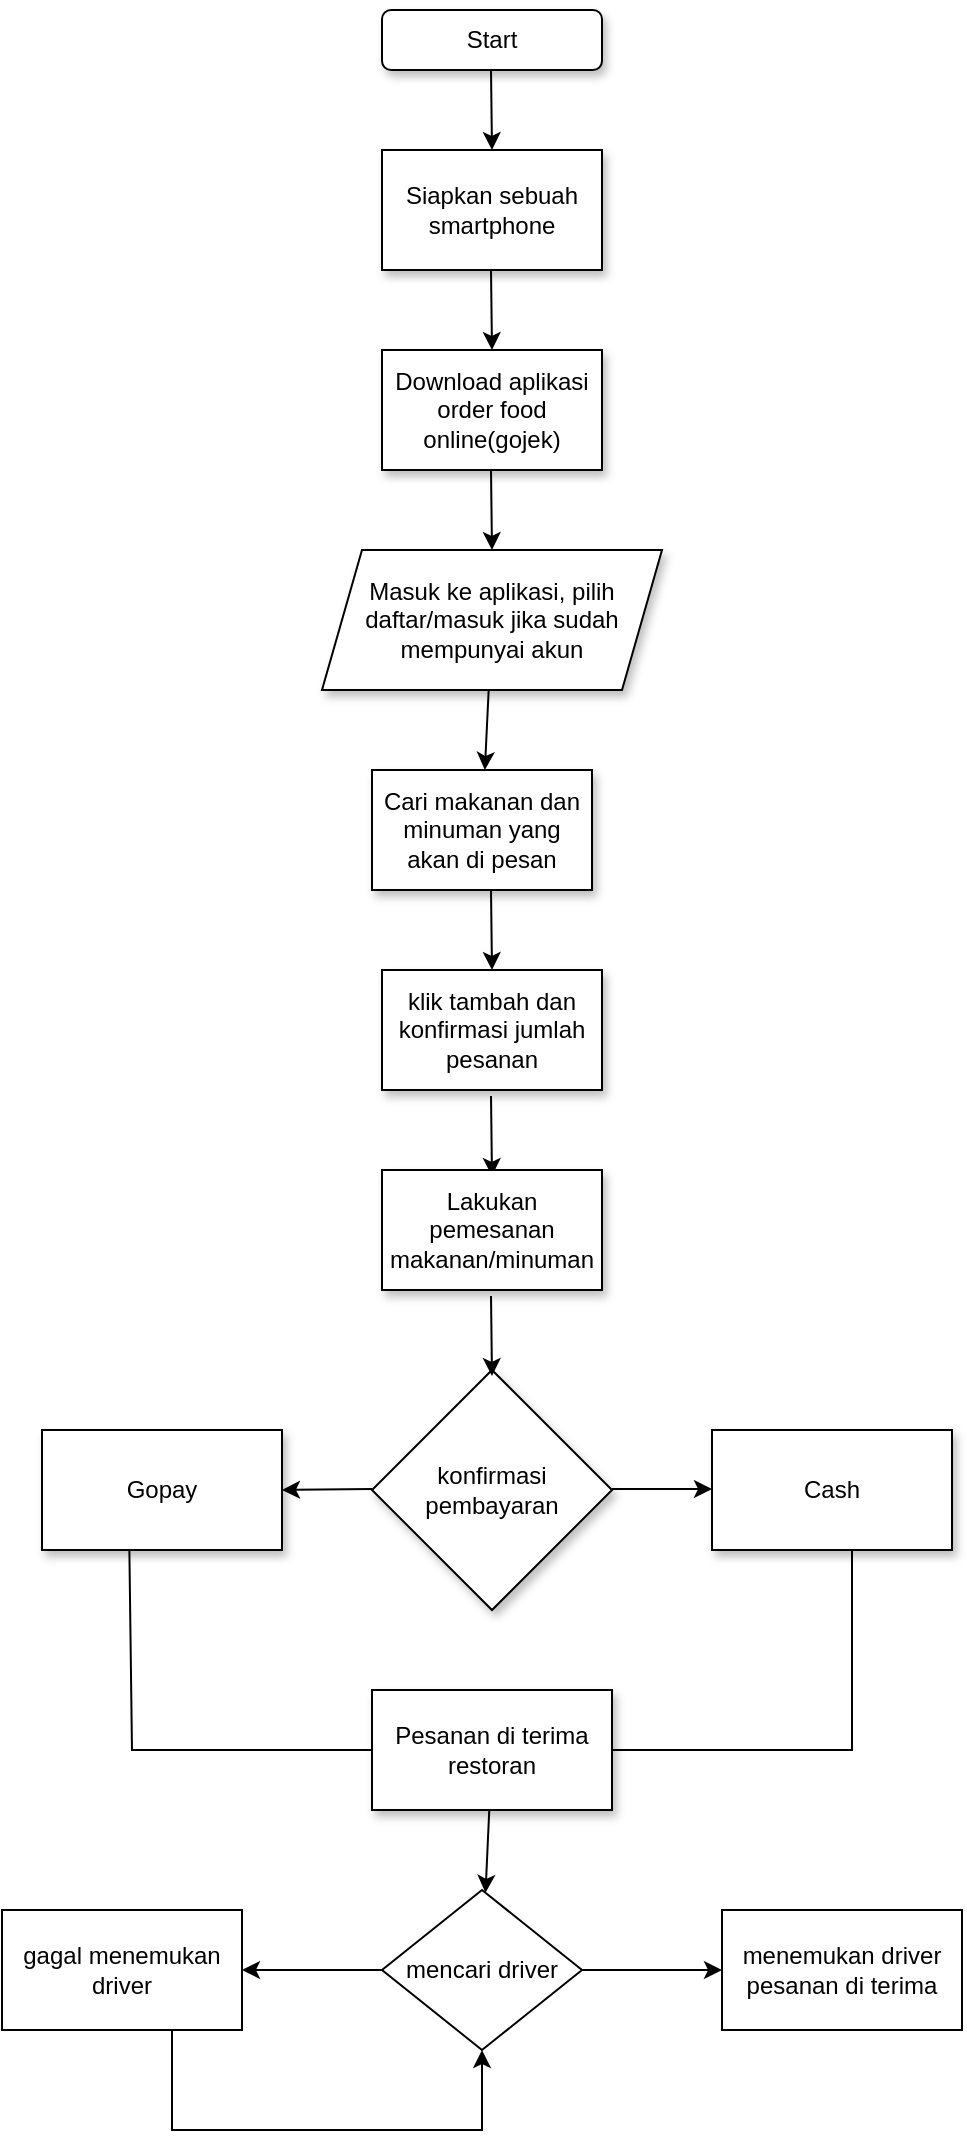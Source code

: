 <mxfile>
    <diagram id="QM0pMSm1XtZ88vNDcJNT" name="Page-1">
        <mxGraphModel dx="564" dy="247" grid="1" gridSize="10" guides="1" tooltips="1" connect="1" arrows="1" fold="1" page="1" pageScale="1" pageWidth="850" pageHeight="1100" math="0" shadow="0">
            <root>
                <mxCell id="0"/>
                <mxCell id="1" parent="0"/>
                <mxCell id="2" value="Start" style="rounded=1;whiteSpace=wrap;html=1;shadow=1;" vertex="1" parent="1">
                    <mxGeometry x="240" y="60" width="110" height="30" as="geometry"/>
                </mxCell>
                <mxCell id="3" value="Siapkan sebuah smartphone" style="rounded=0;whiteSpace=wrap;html=1;shadow=1;" vertex="1" parent="1">
                    <mxGeometry x="240" y="130" width="110" height="60" as="geometry"/>
                </mxCell>
                <mxCell id="4" value="Download aplikasi order food online(gojek)" style="rounded=0;whiteSpace=wrap;html=1;shadow=1;" vertex="1" parent="1">
                    <mxGeometry x="240" y="230" width="110" height="60" as="geometry"/>
                </mxCell>
                <mxCell id="14" value="" style="edgeStyle=none;html=1;" edge="1" parent="1" source="5" target="10">
                    <mxGeometry relative="1" as="geometry"/>
                </mxCell>
                <mxCell id="5" value="Masuk ke aplikasi, pilih daftar/masuk jika sudah mempunyai akun" style="shape=parallelogram;perimeter=parallelogramPerimeter;whiteSpace=wrap;html=1;fixedSize=1;shadow=1;" vertex="1" parent="1">
                    <mxGeometry x="210" y="330" width="170" height="70" as="geometry"/>
                </mxCell>
                <mxCell id="6" value="" style="endArrow=classic;html=1;rounded=0;" edge="1" parent="1">
                    <mxGeometry width="50" height="50" relative="1" as="geometry">
                        <mxPoint x="294.5" y="190" as="sourcePoint"/>
                        <mxPoint x="295" y="230" as="targetPoint"/>
                    </mxGeometry>
                </mxCell>
                <mxCell id="7" value="" style="endArrow=classic;html=1;rounded=0;" edge="1" parent="1">
                    <mxGeometry width="50" height="50" relative="1" as="geometry">
                        <mxPoint x="294.5" y="90" as="sourcePoint"/>
                        <mxPoint x="295" y="130" as="targetPoint"/>
                    </mxGeometry>
                </mxCell>
                <mxCell id="8" value="" style="endArrow=classic;html=1;rounded=0;" edge="1" parent="1">
                    <mxGeometry width="50" height="50" relative="1" as="geometry">
                        <mxPoint x="294.5" y="290" as="sourcePoint"/>
                        <mxPoint x="295" y="330" as="targetPoint"/>
                    </mxGeometry>
                </mxCell>
                <mxCell id="9" value="klik tambah dan konfirmasi jumlah pesanan" style="rounded=0;whiteSpace=wrap;html=1;shadow=1;" vertex="1" parent="1">
                    <mxGeometry x="240" y="540" width="110" height="60" as="geometry"/>
                </mxCell>
                <mxCell id="10" value="Cari makanan dan minuman yang akan di pesan" style="rounded=0;whiteSpace=wrap;html=1;shadow=1;" vertex="1" parent="1">
                    <mxGeometry x="235" y="440" width="110" height="60" as="geometry"/>
                </mxCell>
                <mxCell id="11" value="" style="endArrow=classic;html=1;rounded=0;" edge="1" parent="1">
                    <mxGeometry width="50" height="50" relative="1" as="geometry">
                        <mxPoint x="294.5" y="500" as="sourcePoint"/>
                        <mxPoint x="295" y="540" as="targetPoint"/>
                    </mxGeometry>
                </mxCell>
                <mxCell id="12" value="" style="endArrow=classic;html=1;rounded=0;" edge="1" parent="1">
                    <mxGeometry width="50" height="50" relative="1" as="geometry">
                        <mxPoint x="294.5" y="603" as="sourcePoint"/>
                        <mxPoint x="295" y="643" as="targetPoint"/>
                    </mxGeometry>
                </mxCell>
                <mxCell id="13" value="Lakukan pemesanan makanan/minuman" style="rounded=0;whiteSpace=wrap;html=1;shadow=1;" vertex="1" parent="1">
                    <mxGeometry x="240" y="640" width="110" height="60" as="geometry"/>
                </mxCell>
                <mxCell id="15" value="konfirmasi pembayaran&lt;br&gt;" style="rhombus;whiteSpace=wrap;html=1;shadow=1;" vertex="1" parent="1">
                    <mxGeometry x="235" y="740" width="120" height="120" as="geometry"/>
                </mxCell>
                <mxCell id="16" value="Cash" style="rounded=0;whiteSpace=wrap;html=1;shadow=1;" vertex="1" parent="1">
                    <mxGeometry x="405" y="770" width="120" height="60" as="geometry"/>
                </mxCell>
                <mxCell id="17" value="Gopay" style="rounded=0;whiteSpace=wrap;html=1;shadow=1;" vertex="1" parent="1">
                    <mxGeometry x="70" y="770" width="120" height="60" as="geometry"/>
                </mxCell>
                <mxCell id="30" value="" style="edgeStyle=none;html=1;" edge="1" parent="1" source="18" target="26">
                    <mxGeometry relative="1" as="geometry"/>
                </mxCell>
                <mxCell id="18" value="Pesanan di terima restoran" style="rounded=0;whiteSpace=wrap;html=1;shadow=1;" vertex="1" parent="1">
                    <mxGeometry x="235" y="900" width="120" height="60" as="geometry"/>
                </mxCell>
                <mxCell id="19" value="" style="endArrow=classic;html=1;rounded=0;" edge="1" parent="1">
                    <mxGeometry width="50" height="50" relative="1" as="geometry">
                        <mxPoint x="294.5" y="703" as="sourcePoint"/>
                        <mxPoint x="295" y="743" as="targetPoint"/>
                    </mxGeometry>
                </mxCell>
                <mxCell id="20" value="" style="endArrow=classic;html=1;rounded=0;" edge="1" parent="1">
                    <mxGeometry width="50" height="50" relative="1" as="geometry">
                        <mxPoint x="355" y="799.5" as="sourcePoint"/>
                        <mxPoint x="405" y="799.5" as="targetPoint"/>
                    </mxGeometry>
                </mxCell>
                <mxCell id="21" value="" style="endArrow=classic;html=1;rounded=0;" edge="1" parent="1">
                    <mxGeometry width="50" height="50" relative="1" as="geometry">
                        <mxPoint x="235" y="799.5" as="sourcePoint"/>
                        <mxPoint x="190" y="800" as="targetPoint"/>
                    </mxGeometry>
                </mxCell>
                <mxCell id="22" value="" style="endArrow=none;html=1;rounded=0;exitX=1;exitY=0.5;exitDx=0;exitDy=0;" edge="1" parent="1" source="18">
                    <mxGeometry width="50" height="50" relative="1" as="geometry">
                        <mxPoint x="355" y="950" as="sourcePoint"/>
                        <mxPoint x="475" y="830" as="targetPoint"/>
                        <Array as="points">
                            <mxPoint x="475" y="930"/>
                        </Array>
                    </mxGeometry>
                </mxCell>
                <mxCell id="23" value="" style="endArrow=none;html=1;rounded=0;exitX=0.364;exitY=0.993;exitDx=0;exitDy=0;exitPerimeter=0;" edge="1" parent="1" source="17">
                    <mxGeometry width="50" height="50" relative="1" as="geometry">
                        <mxPoint x="115" y="1030" as="sourcePoint"/>
                        <mxPoint x="235" y="930" as="targetPoint"/>
                        <Array as="points">
                            <mxPoint x="115" y="930"/>
                        </Array>
                    </mxGeometry>
                </mxCell>
                <mxCell id="24" value="" style="edgeStyle=orthogonalEdgeStyle;rounded=0;orthogonalLoop=1;jettySize=auto;html=1;" edge="1" parent="1" source="26" target="27">
                    <mxGeometry relative="1" as="geometry"/>
                </mxCell>
                <mxCell id="25" value="" style="edgeStyle=orthogonalEdgeStyle;rounded=0;orthogonalLoop=1;jettySize=auto;html=1;" edge="1" parent="1" source="26" target="28">
                    <mxGeometry relative="1" as="geometry"/>
                </mxCell>
                <mxCell id="26" value="mencari driver" style="rhombus;whiteSpace=wrap;html=1;" vertex="1" parent="1">
                    <mxGeometry x="240" y="1000" width="100" height="80" as="geometry"/>
                </mxCell>
                <mxCell id="27" value="menemukan driver&lt;br&gt;pesanan di terima" style="whiteSpace=wrap;html=1;" vertex="1" parent="1">
                    <mxGeometry x="410" y="1010" width="120" height="60" as="geometry"/>
                </mxCell>
                <mxCell id="28" value="gagal menemukan driver" style="whiteSpace=wrap;html=1;" vertex="1" parent="1">
                    <mxGeometry x="50" y="1010" width="120" height="60" as="geometry"/>
                </mxCell>
                <mxCell id="29" value="" style="edgeStyle=orthogonalEdgeStyle;rounded=0;orthogonalLoop=1;jettySize=auto;html=1;" edge="1" parent="1" source="28">
                    <mxGeometry relative="1" as="geometry">
                        <mxPoint x="135" y="1080" as="sourcePoint"/>
                        <mxPoint x="290" y="1080" as="targetPoint"/>
                        <Array as="points">
                            <mxPoint x="135" y="1120"/>
                            <mxPoint x="290" y="1120"/>
                        </Array>
                    </mxGeometry>
                </mxCell>
            </root>
        </mxGraphModel>
    </diagram>
</mxfile>